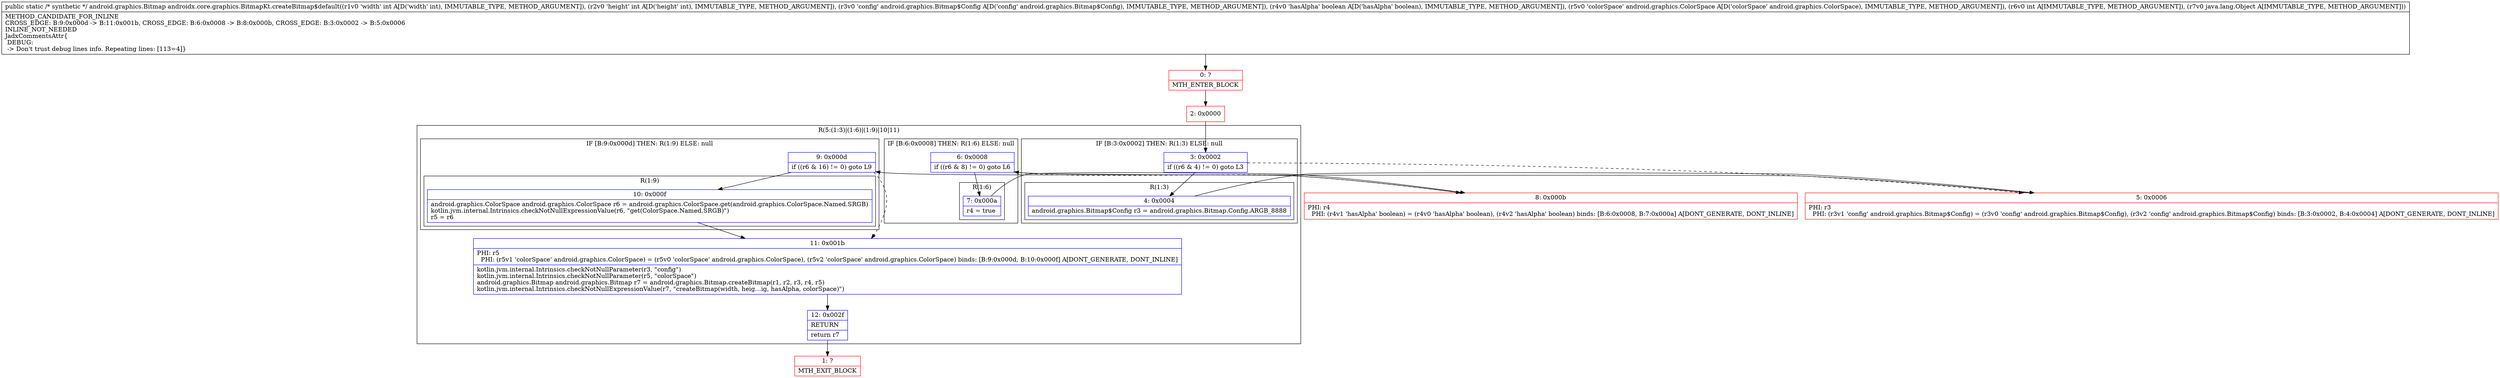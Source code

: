 digraph "CFG forandroidx.core.graphics.BitmapKt.createBitmap$default(IILandroid\/graphics\/Bitmap$Config;ZLandroid\/graphics\/ColorSpace;ILjava\/lang\/Object;)Landroid\/graphics\/Bitmap;" {
subgraph cluster_Region_831453666 {
label = "R(5:(1:3)|(1:6)|(1:9)|10|11)";
node [shape=record,color=blue];
subgraph cluster_IfRegion_1552009502 {
label = "IF [B:3:0x0002] THEN: R(1:3) ELSE: null";
node [shape=record,color=blue];
Node_3 [shape=record,label="{3\:\ 0x0002|if ((r6 & 4) != 0) goto L3\l}"];
subgraph cluster_Region_637148913 {
label = "R(1:3)";
node [shape=record,color=blue];
Node_4 [shape=record,label="{4\:\ 0x0004|android.graphics.Bitmap$Config r3 = android.graphics.Bitmap.Config.ARGB_8888\l}"];
}
}
subgraph cluster_IfRegion_1916800420 {
label = "IF [B:6:0x0008] THEN: R(1:6) ELSE: null";
node [shape=record,color=blue];
Node_6 [shape=record,label="{6\:\ 0x0008|if ((r6 & 8) != 0) goto L6\l}"];
subgraph cluster_Region_1779471703 {
label = "R(1:6)";
node [shape=record,color=blue];
Node_7 [shape=record,label="{7\:\ 0x000a|r4 = true\l}"];
}
}
subgraph cluster_IfRegion_948664370 {
label = "IF [B:9:0x000d] THEN: R(1:9) ELSE: null";
node [shape=record,color=blue];
Node_9 [shape=record,label="{9\:\ 0x000d|if ((r6 & 16) != 0) goto L9\l}"];
subgraph cluster_Region_67640126 {
label = "R(1:9)";
node [shape=record,color=blue];
Node_10 [shape=record,label="{10\:\ 0x000f|android.graphics.ColorSpace android.graphics.ColorSpace r6 = android.graphics.ColorSpace.get(android.graphics.ColorSpace.Named.SRGB)\lkotlin.jvm.internal.Intrinsics.checkNotNullExpressionValue(r6, \"get(ColorSpace.Named.SRGB)\")\lr5 = r6\l}"];
}
}
Node_11 [shape=record,label="{11\:\ 0x001b|PHI: r5 \l  PHI: (r5v1 'colorSpace' android.graphics.ColorSpace) = (r5v0 'colorSpace' android.graphics.ColorSpace), (r5v2 'colorSpace' android.graphics.ColorSpace) binds: [B:9:0x000d, B:10:0x000f] A[DONT_GENERATE, DONT_INLINE]\l|kotlin.jvm.internal.Intrinsics.checkNotNullParameter(r3, \"config\")\lkotlin.jvm.internal.Intrinsics.checkNotNullParameter(r5, \"colorSpace\")\landroid.graphics.Bitmap android.graphics.Bitmap r7 = android.graphics.Bitmap.createBitmap(r1, r2, r3, r4, r5)\lkotlin.jvm.internal.Intrinsics.checkNotNullExpressionValue(r7, \"createBitmap(width, heig…ig, hasAlpha, colorSpace)\")\l}"];
Node_12 [shape=record,label="{12\:\ 0x002f|RETURN\l|return r7\l}"];
}
Node_0 [shape=record,color=red,label="{0\:\ ?|MTH_ENTER_BLOCK\l}"];
Node_2 [shape=record,color=red,label="{2\:\ 0x0000}"];
Node_5 [shape=record,color=red,label="{5\:\ 0x0006|PHI: r3 \l  PHI: (r3v1 'config' android.graphics.Bitmap$Config) = (r3v0 'config' android.graphics.Bitmap$Config), (r3v2 'config' android.graphics.Bitmap$Config) binds: [B:3:0x0002, B:4:0x0004] A[DONT_GENERATE, DONT_INLINE]\l}"];
Node_8 [shape=record,color=red,label="{8\:\ 0x000b|PHI: r4 \l  PHI: (r4v1 'hasAlpha' boolean) = (r4v0 'hasAlpha' boolean), (r4v2 'hasAlpha' boolean) binds: [B:6:0x0008, B:7:0x000a] A[DONT_GENERATE, DONT_INLINE]\l}"];
Node_1 [shape=record,color=red,label="{1\:\ ?|MTH_EXIT_BLOCK\l}"];
MethodNode[shape=record,label="{public static \/* synthetic *\/ android.graphics.Bitmap androidx.core.graphics.BitmapKt.createBitmap$default((r1v0 'width' int A[D('width' int), IMMUTABLE_TYPE, METHOD_ARGUMENT]), (r2v0 'height' int A[D('height' int), IMMUTABLE_TYPE, METHOD_ARGUMENT]), (r3v0 'config' android.graphics.Bitmap$Config A[D('config' android.graphics.Bitmap$Config), IMMUTABLE_TYPE, METHOD_ARGUMENT]), (r4v0 'hasAlpha' boolean A[D('hasAlpha' boolean), IMMUTABLE_TYPE, METHOD_ARGUMENT]), (r5v0 'colorSpace' android.graphics.ColorSpace A[D('colorSpace' android.graphics.ColorSpace), IMMUTABLE_TYPE, METHOD_ARGUMENT]), (r6v0 int A[IMMUTABLE_TYPE, METHOD_ARGUMENT]), (r7v0 java.lang.Object A[IMMUTABLE_TYPE, METHOD_ARGUMENT]))  | METHOD_CANDIDATE_FOR_INLINE\lCROSS_EDGE: B:9:0x000d \-\> B:11:0x001b, CROSS_EDGE: B:6:0x0008 \-\> B:8:0x000b, CROSS_EDGE: B:3:0x0002 \-\> B:5:0x0006\lINLINE_NOT_NEEDED\lJadxCommentsAttr\{\l DEBUG: \l \-\> Don't trust debug lines info. Repeating lines: [113=4]\}\l}"];
MethodNode -> Node_0;Node_3 -> Node_4;
Node_3 -> Node_5[style=dashed];
Node_4 -> Node_5;
Node_6 -> Node_7;
Node_6 -> Node_8[style=dashed];
Node_7 -> Node_8;
Node_9 -> Node_10;
Node_9 -> Node_11[style=dashed];
Node_10 -> Node_11;
Node_11 -> Node_12;
Node_12 -> Node_1;
Node_0 -> Node_2;
Node_2 -> Node_3;
Node_5 -> Node_6;
Node_8 -> Node_9;
}

